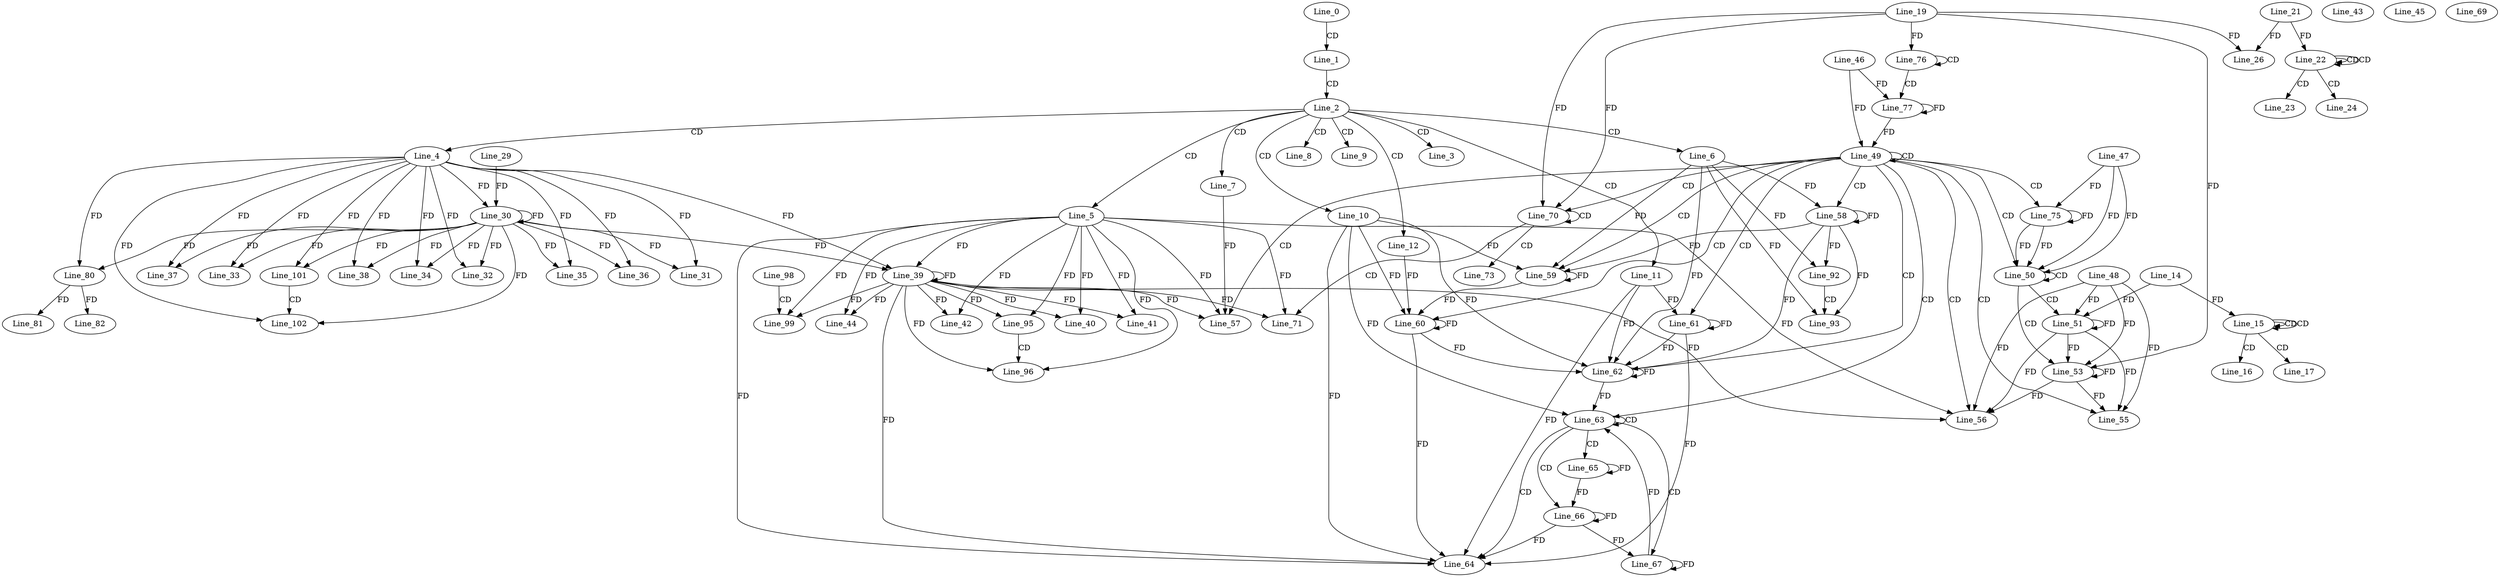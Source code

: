 digraph G {
  Line_0;
  Line_1;
  Line_2;
  Line_3;
  Line_4;
  Line_5;
  Line_6;
  Line_7;
  Line_8;
  Line_9;
  Line_10;
  Line_11;
  Line_12;
  Line_15;
  Line_15;
  Line_15;
  Line_14;
  Line_16;
  Line_17;
  Line_22;
  Line_22;
  Line_22;
  Line_21;
  Line_23;
  Line_24;
  Line_19;
  Line_26;
  Line_30;
  Line_29;
  Line_30;
  Line_31;
  Line_32;
  Line_33;
  Line_34;
  Line_35;
  Line_36;
  Line_37;
  Line_38;
  Line_39;
  Line_39;
  Line_40;
  Line_41;
  Line_42;
  Line_43;
  Line_44;
  Line_45;
  Line_49;
  Line_49;
  Line_46;
  Line_50;
  Line_47;
  Line_50;
  Line_51;
  Line_48;
  Line_53;
  Line_53;
  Line_55;
  Line_55;
  Line_56;
  Line_56;
  Line_57;
  Line_58;
  Line_59;
  Line_59;
  Line_60;
  Line_60;
  Line_61;
  Line_62;
  Line_62;
  Line_63;
  Line_64;
  Line_65;
  Line_65;
  Line_66;
  Line_66;
  Line_67;
  Line_67;
  Line_69;
  Line_70;
  Line_70;
  Line_71;
  Line_73;
  Line_75;
  Line_76;
  Line_76;
  Line_77;
  Line_80;
  Line_80;
  Line_81;
  Line_82;
  Line_92;
  Line_93;
  Line_95;
  Line_96;
  Line_98;
  Line_99;
  Line_101;
  Line_102;
  Line_0 -> Line_1 [ label="CD" ];
  Line_1 -> Line_2 [ label="CD" ];
  Line_2 -> Line_3 [ label="CD" ];
  Line_2 -> Line_4 [ label="CD" ];
  Line_2 -> Line_5 [ label="CD" ];
  Line_2 -> Line_6 [ label="CD" ];
  Line_2 -> Line_7 [ label="CD" ];
  Line_2 -> Line_8 [ label="CD" ];
  Line_2 -> Line_9 [ label="CD" ];
  Line_2 -> Line_10 [ label="CD" ];
  Line_2 -> Line_11 [ label="CD" ];
  Line_2 -> Line_12 [ label="CD" ];
  Line_15 -> Line_15 [ label="CD" ];
  Line_15 -> Line_15 [ label="CD" ];
  Line_14 -> Line_15 [ label="FD" ];
  Line_15 -> Line_16 [ label="CD" ];
  Line_15 -> Line_17 [ label="CD" ];
  Line_22 -> Line_22 [ label="CD" ];
  Line_22 -> Line_22 [ label="CD" ];
  Line_21 -> Line_22 [ label="FD" ];
  Line_22 -> Line_23 [ label="CD" ];
  Line_22 -> Line_24 [ label="CD" ];
  Line_19 -> Line_26 [ label="FD" ];
  Line_21 -> Line_26 [ label="FD" ];
  Line_4 -> Line_30 [ label="FD" ];
  Line_30 -> Line_30 [ label="FD" ];
  Line_29 -> Line_30 [ label="FD" ];
  Line_4 -> Line_31 [ label="FD" ];
  Line_30 -> Line_31 [ label="FD" ];
  Line_4 -> Line_32 [ label="FD" ];
  Line_30 -> Line_32 [ label="FD" ];
  Line_4 -> Line_33 [ label="FD" ];
  Line_30 -> Line_33 [ label="FD" ];
  Line_4 -> Line_34 [ label="FD" ];
  Line_30 -> Line_34 [ label="FD" ];
  Line_4 -> Line_35 [ label="FD" ];
  Line_30 -> Line_35 [ label="FD" ];
  Line_4 -> Line_36 [ label="FD" ];
  Line_30 -> Line_36 [ label="FD" ];
  Line_4 -> Line_37 [ label="FD" ];
  Line_30 -> Line_37 [ label="FD" ];
  Line_4 -> Line_38 [ label="FD" ];
  Line_30 -> Line_38 [ label="FD" ];
  Line_5 -> Line_39 [ label="FD" ];
  Line_39 -> Line_39 [ label="FD" ];
  Line_4 -> Line_39 [ label="FD" ];
  Line_30 -> Line_39 [ label="FD" ];
  Line_5 -> Line_40 [ label="FD" ];
  Line_39 -> Line_40 [ label="FD" ];
  Line_5 -> Line_41 [ label="FD" ];
  Line_39 -> Line_41 [ label="FD" ];
  Line_5 -> Line_42 [ label="FD" ];
  Line_39 -> Line_42 [ label="FD" ];
  Line_5 -> Line_44 [ label="FD" ];
  Line_39 -> Line_44 [ label="FD" ];
  Line_49 -> Line_49 [ label="CD" ];
  Line_46 -> Line_49 [ label="FD" ];
  Line_49 -> Line_50 [ label="CD" ];
  Line_47 -> Line_50 [ label="FD" ];
  Line_50 -> Line_50 [ label="CD" ];
  Line_47 -> Line_50 [ label="FD" ];
  Line_50 -> Line_51 [ label="CD" ];
  Line_51 -> Line_51 [ label="FD" ];
  Line_48 -> Line_51 [ label="FD" ];
  Line_14 -> Line_51 [ label="FD" ];
  Line_50 -> Line_53 [ label="CD" ];
  Line_51 -> Line_53 [ label="FD" ];
  Line_53 -> Line_53 [ label="FD" ];
  Line_48 -> Line_53 [ label="FD" ];
  Line_19 -> Line_53 [ label="FD" ];
  Line_49 -> Line_55 [ label="CD" ];
  Line_51 -> Line_55 [ label="FD" ];
  Line_53 -> Line_55 [ label="FD" ];
  Line_48 -> Line_55 [ label="FD" ];
  Line_49 -> Line_56 [ label="CD" ];
  Line_5 -> Line_56 [ label="FD" ];
  Line_39 -> Line_56 [ label="FD" ];
  Line_51 -> Line_56 [ label="FD" ];
  Line_53 -> Line_56 [ label="FD" ];
  Line_48 -> Line_56 [ label="FD" ];
  Line_49 -> Line_57 [ label="CD" ];
  Line_5 -> Line_57 [ label="FD" ];
  Line_39 -> Line_57 [ label="FD" ];
  Line_7 -> Line_57 [ label="FD" ];
  Line_49 -> Line_58 [ label="CD" ];
  Line_58 -> Line_58 [ label="FD" ];
  Line_6 -> Line_58 [ label="FD" ];
  Line_49 -> Line_59 [ label="CD" ];
  Line_59 -> Line_59 [ label="FD" ];
  Line_10 -> Line_59 [ label="FD" ];
  Line_58 -> Line_59 [ label="FD" ];
  Line_6 -> Line_59 [ label="FD" ];
  Line_49 -> Line_60 [ label="CD" ];
  Line_60 -> Line_60 [ label="FD" ];
  Line_10 -> Line_60 [ label="FD" ];
  Line_59 -> Line_60 [ label="FD" ];
  Line_12 -> Line_60 [ label="FD" ];
  Line_49 -> Line_61 [ label="CD" ];
  Line_61 -> Line_61 [ label="FD" ];
  Line_11 -> Line_61 [ label="FD" ];
  Line_49 -> Line_62 [ label="CD" ];
  Line_62 -> Line_62 [ label="FD" ];
  Line_10 -> Line_62 [ label="FD" ];
  Line_58 -> Line_62 [ label="FD" ];
  Line_6 -> Line_62 [ label="FD" ];
  Line_61 -> Line_62 [ label="FD" ];
  Line_11 -> Line_62 [ label="FD" ];
  Line_60 -> Line_62 [ label="FD" ];
  Line_49 -> Line_63 [ label="CD" ];
  Line_63 -> Line_63 [ label="CD" ];
  Line_62 -> Line_63 [ label="FD" ];
  Line_10 -> Line_63 [ label="FD" ];
  Line_63 -> Line_64 [ label="CD" ];
  Line_5 -> Line_64 [ label="FD" ];
  Line_39 -> Line_64 [ label="FD" ];
  Line_61 -> Line_64 [ label="FD" ];
  Line_11 -> Line_64 [ label="FD" ];
  Line_60 -> Line_64 [ label="FD" ];
  Line_10 -> Line_64 [ label="FD" ];
  Line_63 -> Line_65 [ label="CD" ];
  Line_65 -> Line_65 [ label="FD" ];
  Line_63 -> Line_66 [ label="CD" ];
  Line_66 -> Line_66 [ label="FD" ];
  Line_65 -> Line_66 [ label="FD" ];
  Line_63 -> Line_67 [ label="CD" ];
  Line_67 -> Line_67 [ label="FD" ];
  Line_66 -> Line_67 [ label="FD" ];
  Line_49 -> Line_70 [ label="CD" ];
  Line_19 -> Line_70 [ label="FD" ];
  Line_70 -> Line_70 [ label="CD" ];
  Line_19 -> Line_70 [ label="FD" ];
  Line_70 -> Line_71 [ label="CD" ];
  Line_5 -> Line_71 [ label="FD" ];
  Line_39 -> Line_71 [ label="FD" ];
  Line_70 -> Line_73 [ label="CD" ];
  Line_49 -> Line_75 [ label="CD" ];
  Line_75 -> Line_75 [ label="FD" ];
  Line_47 -> Line_75 [ label="FD" ];
  Line_76 -> Line_76 [ label="CD" ];
  Line_19 -> Line_76 [ label="FD" ];
  Line_76 -> Line_77 [ label="CD" ];
  Line_77 -> Line_77 [ label="FD" ];
  Line_46 -> Line_77 [ label="FD" ];
  Line_4 -> Line_80 [ label="FD" ];
  Line_30 -> Line_80 [ label="FD" ];
  Line_80 -> Line_81 [ label="FD" ];
  Line_80 -> Line_82 [ label="FD" ];
  Line_58 -> Line_92 [ label="FD" ];
  Line_6 -> Line_92 [ label="FD" ];
  Line_92 -> Line_93 [ label="CD" ];
  Line_58 -> Line_93 [ label="FD" ];
  Line_6 -> Line_93 [ label="FD" ];
  Line_5 -> Line_95 [ label="FD" ];
  Line_39 -> Line_95 [ label="FD" ];
  Line_95 -> Line_96 [ label="CD" ];
  Line_5 -> Line_96 [ label="FD" ];
  Line_39 -> Line_96 [ label="FD" ];
  Line_98 -> Line_99 [ label="CD" ];
  Line_5 -> Line_99 [ label="FD" ];
  Line_39 -> Line_99 [ label="FD" ];
  Line_4 -> Line_101 [ label="FD" ];
  Line_30 -> Line_101 [ label="FD" ];
  Line_101 -> Line_102 [ label="CD" ];
  Line_4 -> Line_102 [ label="FD" ];
  Line_30 -> Line_102 [ label="FD" ];
  Line_77 -> Line_49 [ label="FD" ];
  Line_75 -> Line_50 [ label="FD" ];
  Line_75 -> Line_50 [ label="FD" ];
  Line_67 -> Line_63 [ label="FD" ];
  Line_66 -> Line_64 [ label="FD" ];
}
